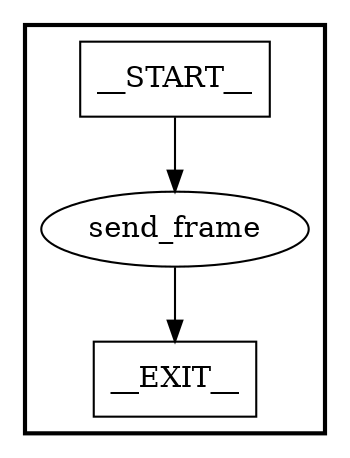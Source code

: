 digraph egress {
subgraph cluster {
graph [
label="", labeljust=r, style=bold];
0[label=__START__, margin="", shape=rectangle, style=solid];
1[label=__EXIT__, margin="", shape=rectangle, style=solid];
2[label=send_frame, margin="", shape=ellipse, style=solid];
0 -> 2[label=""];
2 -> 1[label=""];
}
}
